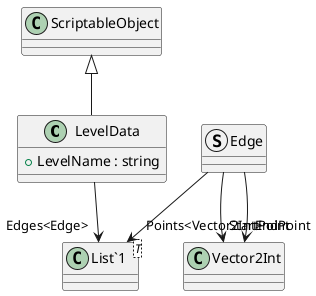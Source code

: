 @startuml
class LevelData {
    + LevelName : string
}
struct Edge {
}
class "List`1"<T> {
}
ScriptableObject <|-- LevelData
LevelData --> "Edges<Edge>" "List`1"
Edge --> "Points<Vector2Int>" "List`1"
Edge --> "StartPoint" Vector2Int
Edge --> "EndPoint" Vector2Int
@enduml
